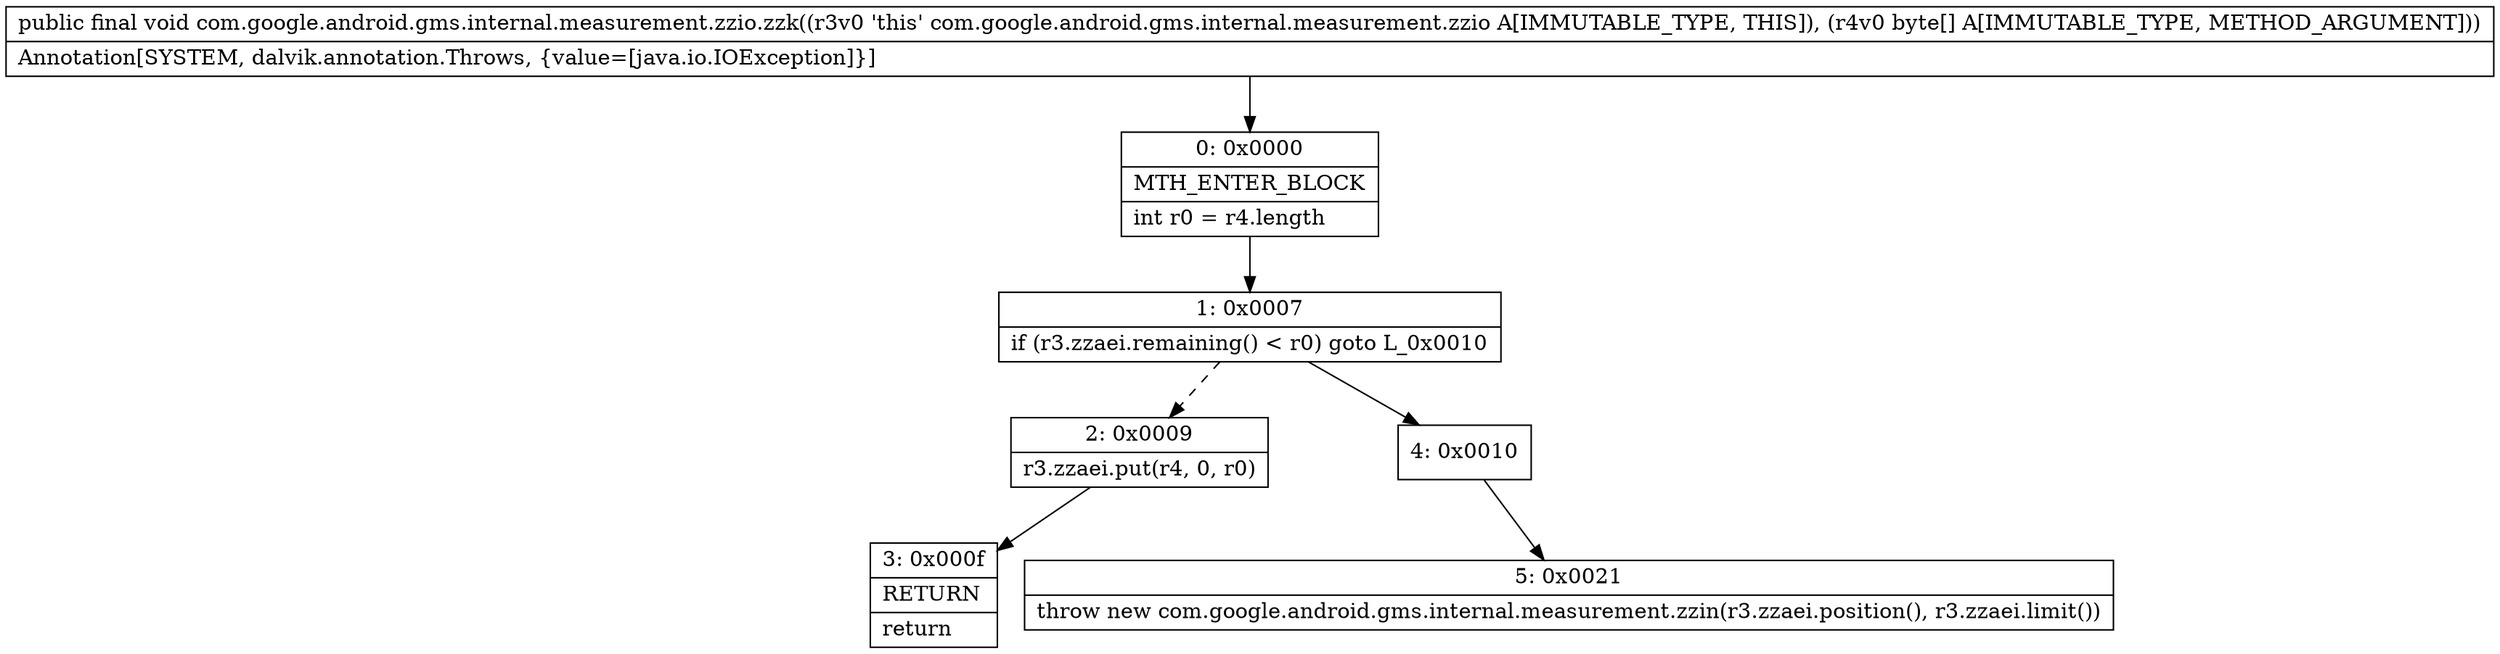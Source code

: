 digraph "CFG forcom.google.android.gms.internal.measurement.zzio.zzk([B)V" {
Node_0 [shape=record,label="{0\:\ 0x0000|MTH_ENTER_BLOCK\l|int r0 = r4.length\l}"];
Node_1 [shape=record,label="{1\:\ 0x0007|if (r3.zzaei.remaining() \< r0) goto L_0x0010\l}"];
Node_2 [shape=record,label="{2\:\ 0x0009|r3.zzaei.put(r4, 0, r0)\l}"];
Node_3 [shape=record,label="{3\:\ 0x000f|RETURN\l|return\l}"];
Node_4 [shape=record,label="{4\:\ 0x0010}"];
Node_5 [shape=record,label="{5\:\ 0x0021|throw new com.google.android.gms.internal.measurement.zzin(r3.zzaei.position(), r3.zzaei.limit())\l}"];
MethodNode[shape=record,label="{public final void com.google.android.gms.internal.measurement.zzio.zzk((r3v0 'this' com.google.android.gms.internal.measurement.zzio A[IMMUTABLE_TYPE, THIS]), (r4v0 byte[] A[IMMUTABLE_TYPE, METHOD_ARGUMENT]))  | Annotation[SYSTEM, dalvik.annotation.Throws, \{value=[java.io.IOException]\}]\l}"];
MethodNode -> Node_0;
Node_0 -> Node_1;
Node_1 -> Node_2[style=dashed];
Node_1 -> Node_4;
Node_2 -> Node_3;
Node_4 -> Node_5;
}

